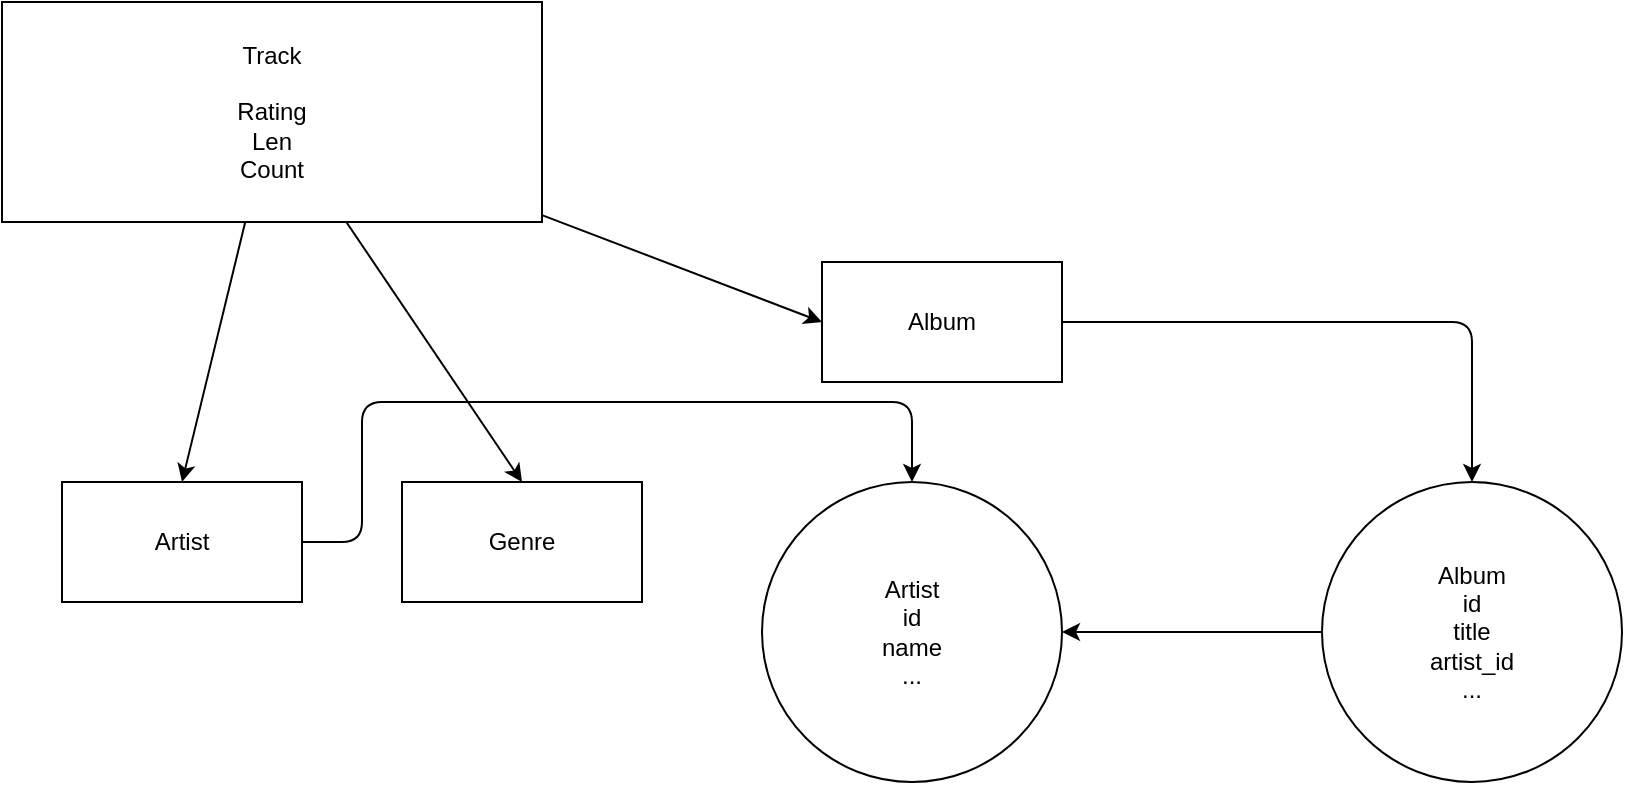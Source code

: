 <mxfile>
    <diagram id="QDNz0f_4bxMEOCXaCp8N" name="Page-1">
        <mxGraphModel dx="1122" dy="551" grid="1" gridSize="10" guides="1" tooltips="1" connect="1" arrows="1" fold="1" page="1" pageScale="1" pageWidth="850" pageHeight="1100" math="0" shadow="0">
            <root>
                <mxCell id="0"/>
                <mxCell id="1" parent="0"/>
                <mxCell id="8" style="edgeStyle=none;html=1;entryX=0;entryY=0.5;entryDx=0;entryDy=0;" edge="1" parent="1" source="7" target="9">
                    <mxGeometry relative="1" as="geometry">
                        <mxPoint x="400" y="150" as="targetPoint"/>
                    </mxGeometry>
                </mxCell>
                <mxCell id="12" style="edgeStyle=none;html=1;entryX=0.5;entryY=0;entryDx=0;entryDy=0;" edge="1" parent="1" source="7" target="11">
                    <mxGeometry relative="1" as="geometry"/>
                </mxCell>
                <mxCell id="13" style="edgeStyle=none;html=1;entryX=0.5;entryY=0;entryDx=0;entryDy=0;" edge="1" parent="1" source="7" target="10">
                    <mxGeometry relative="1" as="geometry"/>
                </mxCell>
                <mxCell id="7" value="Track&lt;br&gt;&lt;br&gt;Rating&lt;br&gt;Len&lt;br&gt;Count&lt;br&gt;" style="whiteSpace=wrap;html=1;" vertex="1" parent="1">
                    <mxGeometry width="270" height="110" as="geometry"/>
                </mxCell>
                <mxCell id="18" style="edgeStyle=orthogonalEdgeStyle;html=1;entryX=0.5;entryY=0;entryDx=0;entryDy=0;" edge="1" parent="1" source="9" target="16">
                    <mxGeometry relative="1" as="geometry"/>
                </mxCell>
                <mxCell id="9" value="Album" style="whiteSpace=wrap;html=1;" vertex="1" parent="1">
                    <mxGeometry x="410" y="130" width="120" height="60" as="geometry"/>
                </mxCell>
                <mxCell id="10" value="Genre" style="whiteSpace=wrap;html=1;" vertex="1" parent="1">
                    <mxGeometry x="200" y="240" width="120" height="60" as="geometry"/>
                </mxCell>
                <mxCell id="19" style="edgeStyle=orthogonalEdgeStyle;html=1;entryX=0.5;entryY=0;entryDx=0;entryDy=0;" edge="1" parent="1" source="11" target="15">
                    <mxGeometry relative="1" as="geometry">
                        <Array as="points">
                            <mxPoint x="180" y="270"/>
                            <mxPoint x="180" y="200"/>
                            <mxPoint x="455" y="200"/>
                        </Array>
                    </mxGeometry>
                </mxCell>
                <mxCell id="11" value="Artist" style="whiteSpace=wrap;html=1;" vertex="1" parent="1">
                    <mxGeometry x="30" y="240" width="120" height="60" as="geometry"/>
                </mxCell>
                <mxCell id="15" value="Artist&lt;br&gt;id&lt;br&gt;name&lt;br&gt;..." style="ellipse;whiteSpace=wrap;html=1;" vertex="1" parent="1">
                    <mxGeometry x="380" y="240" width="150" height="150" as="geometry"/>
                </mxCell>
                <mxCell id="17" style="edgeStyle=none;html=1;" edge="1" parent="1" source="16" target="15">
                    <mxGeometry relative="1" as="geometry"/>
                </mxCell>
                <mxCell id="16" value="Album&lt;br&gt;id&lt;br&gt;title&lt;br&gt;artist_id&lt;br&gt;..." style="ellipse;whiteSpace=wrap;html=1;" vertex="1" parent="1">
                    <mxGeometry x="660" y="240" width="150" height="150" as="geometry"/>
                </mxCell>
            </root>
        </mxGraphModel>
    </diagram>
</mxfile>